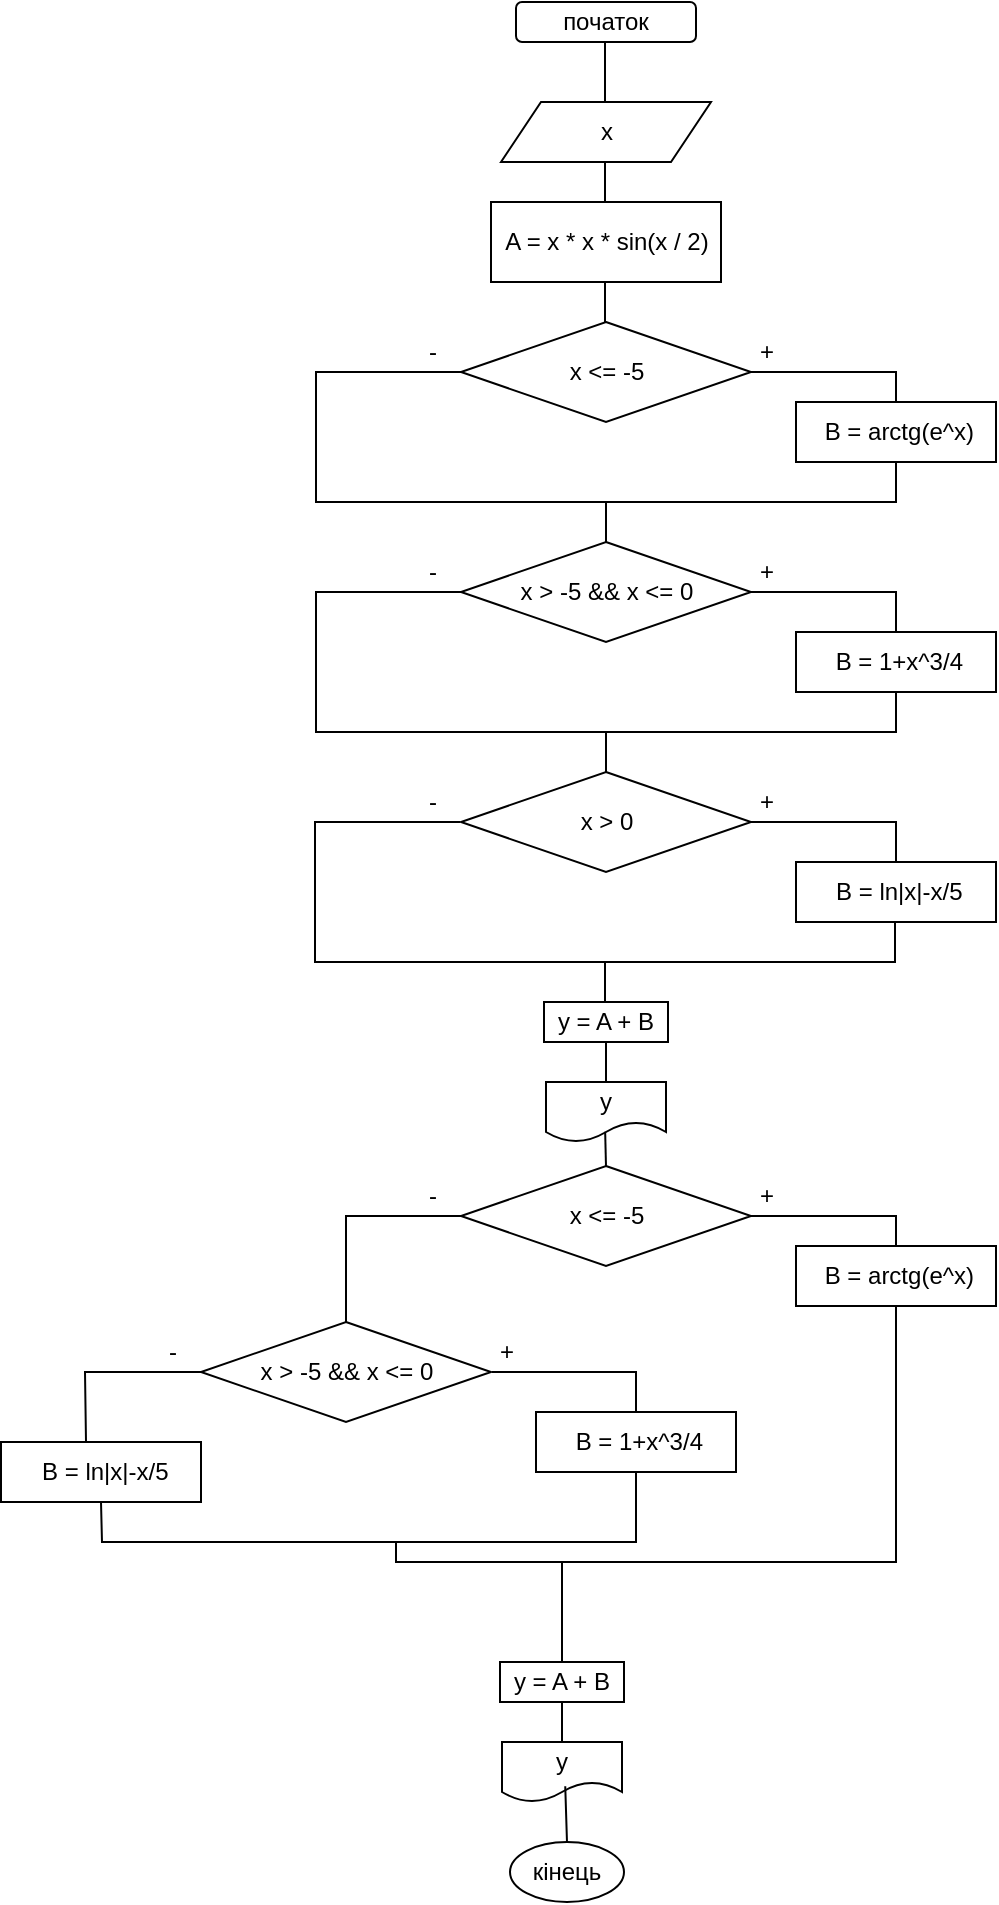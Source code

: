 <mxfile version="24.7.5">
  <diagram id="C5RBs43oDa-KdzZeNtuy" name="Page-1">
    <mxGraphModel dx="1105" dy="1831" grid="1" gridSize="10" guides="1" tooltips="1" connect="1" arrows="1" fold="1" page="1" pageScale="1" pageWidth="827" pageHeight="1169" math="0" shadow="0">
      <root>
        <mxCell id="WIyWlLk6GJQsqaUBKTNV-0" />
        <mxCell id="WIyWlLk6GJQsqaUBKTNV-1" parent="WIyWlLk6GJQsqaUBKTNV-0" />
        <mxCell id="WIyWlLk6GJQsqaUBKTNV-3" value="початок" style="rounded=1;whiteSpace=wrap;html=1;fontSize=12;glass=0;strokeWidth=1;shadow=0;" parent="WIyWlLk6GJQsqaUBKTNV-1" vertex="1">
          <mxGeometry x="360" y="-100" width="90" height="20" as="geometry" />
        </mxCell>
        <mxCell id="gOm9M10wizrIDPV8sYjz-1" value="" style="endArrow=none;html=1;rounded=0;" edge="1" parent="WIyWlLk6GJQsqaUBKTNV-1">
          <mxGeometry width="50" height="50" relative="1" as="geometry">
            <mxPoint x="404.5" y="-50" as="sourcePoint" />
            <mxPoint x="404.5" y="-80" as="targetPoint" />
          </mxGeometry>
        </mxCell>
        <mxCell id="gOm9M10wizrIDPV8sYjz-2" value="х" style="shape=parallelogram;perimeter=parallelogramPerimeter;whiteSpace=wrap;html=1;fixedSize=1;" vertex="1" parent="WIyWlLk6GJQsqaUBKTNV-1">
          <mxGeometry x="352.5" y="-50" width="105" height="30" as="geometry" />
        </mxCell>
        <mxCell id="gOm9M10wizrIDPV8sYjz-3" value="A = x * x * sin(x / 2)" style="rounded=0;whiteSpace=wrap;html=1;" vertex="1" parent="WIyWlLk6GJQsqaUBKTNV-1">
          <mxGeometry x="347.5" width="115" height="40" as="geometry" />
        </mxCell>
        <mxCell id="gOm9M10wizrIDPV8sYjz-4" value="" style="endArrow=none;html=1;rounded=0;" edge="1" parent="WIyWlLk6GJQsqaUBKTNV-1">
          <mxGeometry width="50" height="50" relative="1" as="geometry">
            <mxPoint x="404.5" as="sourcePoint" />
            <mxPoint x="404.5" y="-20" as="targetPoint" />
          </mxGeometry>
        </mxCell>
        <mxCell id="gOm9M10wizrIDPV8sYjz-5" value="x &amp;lt;= -5" style="rhombus;whiteSpace=wrap;html=1;" vertex="1" parent="WIyWlLk6GJQsqaUBKTNV-1">
          <mxGeometry x="332.5" y="60" width="145" height="50" as="geometry" />
        </mxCell>
        <mxCell id="gOm9M10wizrIDPV8sYjz-7" value="&amp;nbsp;B = arctg(e^x)" style="rounded=0;whiteSpace=wrap;html=1;" vertex="1" parent="WIyWlLk6GJQsqaUBKTNV-1">
          <mxGeometry x="500" y="100" width="100" height="30" as="geometry" />
        </mxCell>
        <mxCell id="gOm9M10wizrIDPV8sYjz-8" value="x &amp;gt; -5 &amp;amp;&amp;amp; x &amp;lt;= 0" style="rhombus;whiteSpace=wrap;html=1;" vertex="1" parent="WIyWlLk6GJQsqaUBKTNV-1">
          <mxGeometry x="332.5" y="170" width="145" height="50" as="geometry" />
        </mxCell>
        <mxCell id="gOm9M10wizrIDPV8sYjz-9" style="edgeStyle=orthogonalEdgeStyle;rounded=0;orthogonalLoop=1;jettySize=auto;html=1;exitX=0.5;exitY=1;exitDx=0;exitDy=0;" edge="1" parent="WIyWlLk6GJQsqaUBKTNV-1" source="gOm9M10wizrIDPV8sYjz-7" target="gOm9M10wizrIDPV8sYjz-7">
          <mxGeometry relative="1" as="geometry" />
        </mxCell>
        <mxCell id="gOm9M10wizrIDPV8sYjz-12" value="" style="endArrow=none;html=1;rounded=0;exitX=1;exitY=0.5;exitDx=0;exitDy=0;" edge="1" parent="WIyWlLk6GJQsqaUBKTNV-1" source="gOm9M10wizrIDPV8sYjz-5">
          <mxGeometry width="50" height="50" relative="1" as="geometry">
            <mxPoint x="486" y="84.5" as="sourcePoint" />
            <mxPoint x="550" y="100" as="targetPoint" />
            <Array as="points">
              <mxPoint x="550" y="85" />
            </Array>
          </mxGeometry>
        </mxCell>
        <mxCell id="gOm9M10wizrIDPV8sYjz-14" value="" style="endArrow=none;html=1;rounded=0;exitX=0.5;exitY=0;exitDx=0;exitDy=0;entryX=0.5;entryY=1;entryDx=0;entryDy=0;" edge="1" parent="WIyWlLk6GJQsqaUBKTNV-1" source="gOm9M10wizrIDPV8sYjz-8" target="gOm9M10wizrIDPV8sYjz-7">
          <mxGeometry width="50" height="50" relative="1" as="geometry">
            <mxPoint x="500" y="200" as="sourcePoint" />
            <mxPoint x="550" y="150" as="targetPoint" />
            <Array as="points">
              <mxPoint x="405" y="150" />
              <mxPoint x="510" y="150" />
              <mxPoint x="550" y="150" />
            </Array>
          </mxGeometry>
        </mxCell>
        <mxCell id="gOm9M10wizrIDPV8sYjz-15" value="" style="endArrow=none;html=1;rounded=0;entryX=0;entryY=0.5;entryDx=0;entryDy=0;" edge="1" parent="WIyWlLk6GJQsqaUBKTNV-1" target="gOm9M10wizrIDPV8sYjz-5">
          <mxGeometry width="50" height="50" relative="1" as="geometry">
            <mxPoint x="410" y="150" as="sourcePoint" />
            <mxPoint x="332.5" y="80" as="targetPoint" />
            <Array as="points">
              <mxPoint x="260" y="150" />
              <mxPoint x="260" y="85" />
            </Array>
          </mxGeometry>
        </mxCell>
        <mxCell id="gOm9M10wizrIDPV8sYjz-27" value="&amp;nbsp;B = 1+x^3/4" style="rounded=0;whiteSpace=wrap;html=1;" vertex="1" parent="WIyWlLk6GJQsqaUBKTNV-1">
          <mxGeometry x="500" y="215" width="100" height="30" as="geometry" />
        </mxCell>
        <mxCell id="gOm9M10wizrIDPV8sYjz-29" style="edgeStyle=orthogonalEdgeStyle;rounded=0;orthogonalLoop=1;jettySize=auto;html=1;exitX=0.5;exitY=1;exitDx=0;exitDy=0;" edge="1" parent="WIyWlLk6GJQsqaUBKTNV-1" source="gOm9M10wizrIDPV8sYjz-27" target="gOm9M10wizrIDPV8sYjz-27">
          <mxGeometry relative="1" as="geometry" />
        </mxCell>
        <mxCell id="gOm9M10wizrIDPV8sYjz-30" value="" style="endArrow=none;html=1;rounded=0;exitX=1;exitY=0.5;exitDx=0;exitDy=0;" edge="1" parent="WIyWlLk6GJQsqaUBKTNV-1" source="gOm9M10wizrIDPV8sYjz-8">
          <mxGeometry width="50" height="50" relative="1" as="geometry">
            <mxPoint x="470" y="195" as="sourcePoint" />
            <mxPoint x="550" y="215" as="targetPoint" />
            <Array as="points">
              <mxPoint x="550" y="195" />
            </Array>
          </mxGeometry>
        </mxCell>
        <mxCell id="gOm9M10wizrIDPV8sYjz-33" value="" style="endArrow=none;html=1;rounded=0;" edge="1" parent="WIyWlLk6GJQsqaUBKTNV-1">
          <mxGeometry width="50" height="50" relative="1" as="geometry">
            <mxPoint x="404.5" y="60" as="sourcePoint" />
            <mxPoint x="404.5" y="40" as="targetPoint" />
          </mxGeometry>
        </mxCell>
        <mxCell id="gOm9M10wizrIDPV8sYjz-36" value="x &amp;gt; 0" style="rhombus;whiteSpace=wrap;html=1;" vertex="1" parent="WIyWlLk6GJQsqaUBKTNV-1">
          <mxGeometry x="332.5" y="285" width="145" height="50" as="geometry" />
        </mxCell>
        <mxCell id="gOm9M10wizrIDPV8sYjz-37" style="edgeStyle=orthogonalEdgeStyle;rounded=0;orthogonalLoop=1;jettySize=auto;html=1;exitX=0.5;exitY=1;exitDx=0;exitDy=0;" edge="1" parent="WIyWlLk6GJQsqaUBKTNV-1">
          <mxGeometry relative="1" as="geometry">
            <mxPoint x="550" y="245" as="sourcePoint" />
            <mxPoint x="550" y="245" as="targetPoint" />
          </mxGeometry>
        </mxCell>
        <mxCell id="gOm9M10wizrIDPV8sYjz-39" value="" style="endArrow=none;html=1;rounded=0;exitX=0.5;exitY=0;exitDx=0;exitDy=0;entryX=0.5;entryY=1;entryDx=0;entryDy=0;" edge="1" parent="WIyWlLk6GJQsqaUBKTNV-1" source="gOm9M10wizrIDPV8sYjz-36">
          <mxGeometry width="50" height="50" relative="1" as="geometry">
            <mxPoint x="500" y="315" as="sourcePoint" />
            <mxPoint x="550" y="245" as="targetPoint" />
            <Array as="points">
              <mxPoint x="405" y="265" />
              <mxPoint x="510" y="265" />
              <mxPoint x="550" y="265" />
            </Array>
          </mxGeometry>
        </mxCell>
        <mxCell id="gOm9M10wizrIDPV8sYjz-40" value="" style="endArrow=none;html=1;rounded=0;entryX=0;entryY=0.5;entryDx=0;entryDy=0;" edge="1" parent="WIyWlLk6GJQsqaUBKTNV-1" target="gOm9M10wizrIDPV8sYjz-8">
          <mxGeometry width="50" height="50" relative="1" as="geometry">
            <mxPoint x="410" y="265" as="sourcePoint" />
            <mxPoint x="332.5" y="200" as="targetPoint" />
            <Array as="points">
              <mxPoint x="260" y="265" />
              <mxPoint x="260" y="195" />
            </Array>
          </mxGeometry>
        </mxCell>
        <mxCell id="gOm9M10wizrIDPV8sYjz-41" value="&amp;nbsp;B = ln|x|-x/5" style="rounded=0;whiteSpace=wrap;html=1;" vertex="1" parent="WIyWlLk6GJQsqaUBKTNV-1">
          <mxGeometry x="500" y="330" width="100" height="30" as="geometry" />
        </mxCell>
        <mxCell id="gOm9M10wizrIDPV8sYjz-42" style="edgeStyle=orthogonalEdgeStyle;rounded=0;orthogonalLoop=1;jettySize=auto;html=1;exitX=0.5;exitY=1;exitDx=0;exitDy=0;" edge="1" parent="WIyWlLk6GJQsqaUBKTNV-1" source="gOm9M10wizrIDPV8sYjz-41" target="gOm9M10wizrIDPV8sYjz-41">
          <mxGeometry relative="1" as="geometry" />
        </mxCell>
        <mxCell id="gOm9M10wizrIDPV8sYjz-43" value="" style="endArrow=none;html=1;rounded=0;exitX=1;exitY=0.5;exitDx=0;exitDy=0;" edge="1" parent="WIyWlLk6GJQsqaUBKTNV-1" source="gOm9M10wizrIDPV8sYjz-36">
          <mxGeometry width="50" height="50" relative="1" as="geometry">
            <mxPoint x="470" y="310" as="sourcePoint" />
            <mxPoint x="550" y="330" as="targetPoint" />
            <Array as="points">
              <mxPoint x="550" y="310" />
            </Array>
          </mxGeometry>
        </mxCell>
        <mxCell id="gOm9M10wizrIDPV8sYjz-47" style="edgeStyle=orthogonalEdgeStyle;rounded=0;orthogonalLoop=1;jettySize=auto;html=1;exitX=0.5;exitY=1;exitDx=0;exitDy=0;" edge="1" parent="WIyWlLk6GJQsqaUBKTNV-1">
          <mxGeometry relative="1" as="geometry">
            <mxPoint x="549.5" y="360" as="sourcePoint" />
            <mxPoint x="549.5" y="360" as="targetPoint" />
          </mxGeometry>
        </mxCell>
        <mxCell id="gOm9M10wizrIDPV8sYjz-49" style="edgeStyle=orthogonalEdgeStyle;rounded=0;orthogonalLoop=1;jettySize=auto;html=1;exitX=0.5;exitY=1;exitDx=0;exitDy=0;" edge="1" parent="WIyWlLk6GJQsqaUBKTNV-1">
          <mxGeometry relative="1" as="geometry">
            <mxPoint x="549.5" y="360" as="sourcePoint" />
            <mxPoint x="549.5" y="360" as="targetPoint" />
          </mxGeometry>
        </mxCell>
        <mxCell id="gOm9M10wizrIDPV8sYjz-50" value="" style="endArrow=none;html=1;rounded=0;exitX=0.5;exitY=0;exitDx=0;exitDy=0;entryX=0.5;entryY=1;entryDx=0;entryDy=0;" edge="1" parent="WIyWlLk6GJQsqaUBKTNV-1">
          <mxGeometry width="50" height="50" relative="1" as="geometry">
            <mxPoint x="404.5" y="400" as="sourcePoint" />
            <mxPoint x="549.5" y="360" as="targetPoint" />
            <Array as="points">
              <mxPoint x="404.5" y="380" />
              <mxPoint x="509.5" y="380" />
              <mxPoint x="549.5" y="380" />
            </Array>
          </mxGeometry>
        </mxCell>
        <mxCell id="gOm9M10wizrIDPV8sYjz-51" value="" style="endArrow=none;html=1;rounded=0;entryX=0;entryY=0.5;entryDx=0;entryDy=0;" edge="1" parent="WIyWlLk6GJQsqaUBKTNV-1">
          <mxGeometry width="50" height="50" relative="1" as="geometry">
            <mxPoint x="409.5" y="380" as="sourcePoint" />
            <mxPoint x="332" y="310" as="targetPoint" />
            <Array as="points">
              <mxPoint x="259.5" y="380" />
              <mxPoint x="259.5" y="310" />
            </Array>
          </mxGeometry>
        </mxCell>
        <mxCell id="gOm9M10wizrIDPV8sYjz-52" value="y = A + B" style="rounded=0;whiteSpace=wrap;html=1;" vertex="1" parent="WIyWlLk6GJQsqaUBKTNV-1">
          <mxGeometry x="374" y="400" width="62" height="20" as="geometry" />
        </mxCell>
        <mxCell id="gOm9M10wizrIDPV8sYjz-53" value="+" style="text;html=1;align=center;verticalAlign=middle;resizable=0;points=[];autosize=1;strokeColor=none;fillColor=none;" vertex="1" parent="WIyWlLk6GJQsqaUBKTNV-1">
          <mxGeometry x="470" y="60" width="30" height="30" as="geometry" />
        </mxCell>
        <mxCell id="gOm9M10wizrIDPV8sYjz-54" value="+" style="text;html=1;align=center;verticalAlign=middle;resizable=0;points=[];autosize=1;strokeColor=none;fillColor=none;" vertex="1" parent="WIyWlLk6GJQsqaUBKTNV-1">
          <mxGeometry x="470" y="170" width="30" height="30" as="geometry" />
        </mxCell>
        <mxCell id="gOm9M10wizrIDPV8sYjz-55" value="+" style="text;html=1;align=center;verticalAlign=middle;resizable=0;points=[];autosize=1;strokeColor=none;fillColor=none;" vertex="1" parent="WIyWlLk6GJQsqaUBKTNV-1">
          <mxGeometry x="470" y="285" width="30" height="30" as="geometry" />
        </mxCell>
        <mxCell id="gOm9M10wizrIDPV8sYjz-56" value="-" style="text;html=1;align=center;verticalAlign=middle;resizable=0;points=[];autosize=1;strokeColor=none;fillColor=none;" vertex="1" parent="WIyWlLk6GJQsqaUBKTNV-1">
          <mxGeometry x="302.5" y="285" width="30" height="30" as="geometry" />
        </mxCell>
        <mxCell id="gOm9M10wizrIDPV8sYjz-58" value="-" style="text;html=1;align=center;verticalAlign=middle;resizable=0;points=[];autosize=1;strokeColor=none;fillColor=none;" vertex="1" parent="WIyWlLk6GJQsqaUBKTNV-1">
          <mxGeometry x="302.5" y="170" width="30" height="30" as="geometry" />
        </mxCell>
        <mxCell id="gOm9M10wizrIDPV8sYjz-59" value="-" style="text;html=1;align=center;verticalAlign=middle;resizable=0;points=[];autosize=1;strokeColor=none;fillColor=none;" vertex="1" parent="WIyWlLk6GJQsqaUBKTNV-1">
          <mxGeometry x="302.5" y="60" width="30" height="30" as="geometry" />
        </mxCell>
        <mxCell id="gOm9M10wizrIDPV8sYjz-60" value="y" style="shape=document;whiteSpace=wrap;html=1;boundedLbl=1;size=0.333;" vertex="1" parent="WIyWlLk6GJQsqaUBKTNV-1">
          <mxGeometry x="375" y="440" width="60" height="30" as="geometry" />
        </mxCell>
        <mxCell id="gOm9M10wizrIDPV8sYjz-64" value="" style="endArrow=none;html=1;rounded=0;exitX=0.5;exitY=0;exitDx=0;exitDy=0;entryX=0.5;entryY=1;entryDx=0;entryDy=0;" edge="1" parent="WIyWlLk6GJQsqaUBKTNV-1" source="gOm9M10wizrIDPV8sYjz-60" target="gOm9M10wizrIDPV8sYjz-52">
          <mxGeometry width="50" height="50" relative="1" as="geometry">
            <mxPoint x="350" y="470" as="sourcePoint" />
            <mxPoint x="400" y="420" as="targetPoint" />
          </mxGeometry>
        </mxCell>
        <mxCell id="gOm9M10wizrIDPV8sYjz-65" value="x &amp;lt;= -5" style="rhombus;whiteSpace=wrap;html=1;" vertex="1" parent="WIyWlLk6GJQsqaUBKTNV-1">
          <mxGeometry x="332.5" y="482" width="145" height="50" as="geometry" />
        </mxCell>
        <mxCell id="gOm9M10wizrIDPV8sYjz-66" value="&amp;nbsp;B = arctg(e^x)" style="rounded=0;whiteSpace=wrap;html=1;" vertex="1" parent="WIyWlLk6GJQsqaUBKTNV-1">
          <mxGeometry x="500" y="522" width="100" height="30" as="geometry" />
        </mxCell>
        <mxCell id="gOm9M10wizrIDPV8sYjz-68" style="edgeStyle=orthogonalEdgeStyle;rounded=0;orthogonalLoop=1;jettySize=auto;html=1;exitX=0.5;exitY=1;exitDx=0;exitDy=0;" edge="1" parent="WIyWlLk6GJQsqaUBKTNV-1" source="gOm9M10wizrIDPV8sYjz-66" target="gOm9M10wizrIDPV8sYjz-66">
          <mxGeometry relative="1" as="geometry" />
        </mxCell>
        <mxCell id="gOm9M10wizrIDPV8sYjz-69" value="" style="endArrow=none;html=1;rounded=0;exitX=1;exitY=0.5;exitDx=0;exitDy=0;" edge="1" parent="WIyWlLk6GJQsqaUBKTNV-1" source="gOm9M10wizrIDPV8sYjz-65">
          <mxGeometry width="50" height="50" relative="1" as="geometry">
            <mxPoint x="486" y="506.5" as="sourcePoint" />
            <mxPoint x="550" y="522" as="targetPoint" />
            <Array as="points">
              <mxPoint x="550" y="507" />
            </Array>
          </mxGeometry>
        </mxCell>
        <mxCell id="gOm9M10wizrIDPV8sYjz-77" value="+" style="text;html=1;align=center;verticalAlign=middle;resizable=0;points=[];autosize=1;strokeColor=none;fillColor=none;" vertex="1" parent="WIyWlLk6GJQsqaUBKTNV-1">
          <mxGeometry x="470" y="482" width="30" height="30" as="geometry" />
        </mxCell>
        <mxCell id="gOm9M10wizrIDPV8sYjz-80" value="-" style="text;html=1;align=center;verticalAlign=middle;resizable=0;points=[];autosize=1;strokeColor=none;fillColor=none;" vertex="1" parent="WIyWlLk6GJQsqaUBKTNV-1">
          <mxGeometry x="302.5" y="482" width="30" height="30" as="geometry" />
        </mxCell>
        <mxCell id="gOm9M10wizrIDPV8sYjz-81" value="" style="endArrow=none;html=1;rounded=0;exitX=0.5;exitY=0;exitDx=0;exitDy=0;entryX=0.493;entryY=0.83;entryDx=0;entryDy=0;entryPerimeter=0;" edge="1" parent="WIyWlLk6GJQsqaUBKTNV-1" source="gOm9M10wizrIDPV8sYjz-65" target="gOm9M10wizrIDPV8sYjz-60">
          <mxGeometry width="50" height="50" relative="1" as="geometry">
            <mxPoint x="250" y="460" as="sourcePoint" />
            <mxPoint x="300" y="410" as="targetPoint" />
          </mxGeometry>
        </mxCell>
        <mxCell id="gOm9M10wizrIDPV8sYjz-82" value="" style="endArrow=none;html=1;rounded=0;entryX=0;entryY=0.5;entryDx=0;entryDy=0;exitX=0.5;exitY=0;exitDx=0;exitDy=0;" edge="1" parent="WIyWlLk6GJQsqaUBKTNV-1" source="gOm9M10wizrIDPV8sYjz-83" target="gOm9M10wizrIDPV8sYjz-65">
          <mxGeometry width="50" height="50" relative="1" as="geometry">
            <mxPoint x="270" y="570" as="sourcePoint" />
            <mxPoint x="302.5" y="502" as="targetPoint" />
            <Array as="points">
              <mxPoint x="275" y="507" />
            </Array>
          </mxGeometry>
        </mxCell>
        <mxCell id="gOm9M10wizrIDPV8sYjz-83" value="x &amp;gt; -5 &amp;amp;&amp;amp; x &amp;lt;= 0" style="rhombus;whiteSpace=wrap;html=1;" vertex="1" parent="WIyWlLk6GJQsqaUBKTNV-1">
          <mxGeometry x="202.5" y="560" width="145" height="50" as="geometry" />
        </mxCell>
        <mxCell id="gOm9M10wizrIDPV8sYjz-84" value="&amp;nbsp;B = 1+x^3/4" style="rounded=0;whiteSpace=wrap;html=1;" vertex="1" parent="WIyWlLk6GJQsqaUBKTNV-1">
          <mxGeometry x="370" y="605" width="100" height="30" as="geometry" />
        </mxCell>
        <mxCell id="gOm9M10wizrIDPV8sYjz-85" style="edgeStyle=orthogonalEdgeStyle;rounded=0;orthogonalLoop=1;jettySize=auto;html=1;exitX=0.5;exitY=1;exitDx=0;exitDy=0;" edge="1" parent="WIyWlLk6GJQsqaUBKTNV-1" source="gOm9M10wizrIDPV8sYjz-84" target="gOm9M10wizrIDPV8sYjz-84">
          <mxGeometry relative="1" as="geometry" />
        </mxCell>
        <mxCell id="gOm9M10wizrIDPV8sYjz-86" value="" style="endArrow=none;html=1;rounded=0;exitX=1;exitY=0.5;exitDx=0;exitDy=0;" edge="1" parent="WIyWlLk6GJQsqaUBKTNV-1">
          <mxGeometry width="50" height="50" relative="1" as="geometry">
            <mxPoint x="348" y="585" as="sourcePoint" />
            <mxPoint x="420" y="605" as="targetPoint" />
            <Array as="points">
              <mxPoint x="420" y="585" />
            </Array>
          </mxGeometry>
        </mxCell>
        <mxCell id="gOm9M10wizrIDPV8sYjz-87" style="edgeStyle=orthogonalEdgeStyle;rounded=0;orthogonalLoop=1;jettySize=auto;html=1;exitX=0.5;exitY=1;exitDx=0;exitDy=0;" edge="1" parent="WIyWlLk6GJQsqaUBKTNV-1">
          <mxGeometry relative="1" as="geometry">
            <mxPoint x="420" y="635" as="sourcePoint" />
            <mxPoint x="420" y="635" as="targetPoint" />
          </mxGeometry>
        </mxCell>
        <mxCell id="gOm9M10wizrIDPV8sYjz-88" value="+" style="text;html=1;align=center;verticalAlign=middle;resizable=0;points=[];autosize=1;strokeColor=none;fillColor=none;" vertex="1" parent="WIyWlLk6GJQsqaUBKTNV-1">
          <mxGeometry x="340" y="560" width="30" height="30" as="geometry" />
        </mxCell>
        <mxCell id="gOm9M10wizrIDPV8sYjz-89" value="" style="endArrow=none;html=1;rounded=0;entryX=0;entryY=0.5;entryDx=0;entryDy=0;" edge="1" parent="WIyWlLk6GJQsqaUBKTNV-1">
          <mxGeometry width="50" height="50" relative="1" as="geometry">
            <mxPoint x="145" y="620" as="sourcePoint" />
            <mxPoint x="202.5" y="585" as="targetPoint" />
            <Array as="points">
              <mxPoint x="144.5" y="585" />
            </Array>
          </mxGeometry>
        </mxCell>
        <mxCell id="gOm9M10wizrIDPV8sYjz-90" value="-" style="text;html=1;align=center;verticalAlign=middle;resizable=0;points=[];autosize=1;strokeColor=none;fillColor=none;" vertex="1" parent="WIyWlLk6GJQsqaUBKTNV-1">
          <mxGeometry x="172.5" y="560" width="30" height="30" as="geometry" />
        </mxCell>
        <mxCell id="gOm9M10wizrIDPV8sYjz-91" value="&amp;nbsp;B = ln|x|-x/5" style="rounded=0;whiteSpace=wrap;html=1;" vertex="1" parent="WIyWlLk6GJQsqaUBKTNV-1">
          <mxGeometry x="102.5" y="620" width="100" height="30" as="geometry" />
        </mxCell>
        <mxCell id="gOm9M10wizrIDPV8sYjz-92" value="" style="endArrow=none;html=1;rounded=0;exitX=0.5;exitY=0;exitDx=0;exitDy=0;" edge="1" parent="WIyWlLk6GJQsqaUBKTNV-1" source="gOm9M10wizrIDPV8sYjz-93">
          <mxGeometry width="50" height="50" relative="1" as="geometry">
            <mxPoint x="550" y="690" as="sourcePoint" />
            <mxPoint x="550" y="552" as="targetPoint" />
            <Array as="points">
              <mxPoint x="383" y="680" />
              <mxPoint x="550" y="680" />
            </Array>
          </mxGeometry>
        </mxCell>
        <mxCell id="gOm9M10wizrIDPV8sYjz-93" value="y = A + B" style="rounded=0;whiteSpace=wrap;html=1;" vertex="1" parent="WIyWlLk6GJQsqaUBKTNV-1">
          <mxGeometry x="352" y="730" width="62" height="20" as="geometry" />
        </mxCell>
        <mxCell id="gOm9M10wizrIDPV8sYjz-94" value="y" style="shape=document;whiteSpace=wrap;html=1;boundedLbl=1;size=0.333;" vertex="1" parent="WIyWlLk6GJQsqaUBKTNV-1">
          <mxGeometry x="353" y="770" width="60" height="30" as="geometry" />
        </mxCell>
        <mxCell id="gOm9M10wizrIDPV8sYjz-95" value="" style="endArrow=none;html=1;rounded=0;exitX=0.5;exitY=0;exitDx=0;exitDy=0;entryX=0.5;entryY=1;entryDx=0;entryDy=0;" edge="1" parent="WIyWlLk6GJQsqaUBKTNV-1" source="gOm9M10wizrIDPV8sYjz-94" target="gOm9M10wizrIDPV8sYjz-93">
          <mxGeometry width="50" height="50" relative="1" as="geometry">
            <mxPoint x="328" y="800" as="sourcePoint" />
            <mxPoint x="378" y="750" as="targetPoint" />
          </mxGeometry>
        </mxCell>
        <mxCell id="gOm9M10wizrIDPV8sYjz-96" value="" style="endArrow=none;html=1;rounded=0;" edge="1" parent="WIyWlLk6GJQsqaUBKTNV-1">
          <mxGeometry width="50" height="50" relative="1" as="geometry">
            <mxPoint x="390" y="680" as="sourcePoint" />
            <mxPoint x="420" y="635" as="targetPoint" />
            <Array as="points">
              <mxPoint x="300" y="680" />
              <mxPoint x="300" y="670" />
              <mxPoint x="420" y="670" />
            </Array>
          </mxGeometry>
        </mxCell>
        <mxCell id="gOm9M10wizrIDPV8sYjz-98" value="" style="endArrow=none;html=1;rounded=0;entryX=0.5;entryY=1;entryDx=0;entryDy=0;" edge="1" parent="WIyWlLk6GJQsqaUBKTNV-1" target="gOm9M10wizrIDPV8sYjz-91">
          <mxGeometry width="50" height="50" relative="1" as="geometry">
            <mxPoint x="300" y="670" as="sourcePoint" />
            <mxPoint x="170" y="720" as="targetPoint" />
            <Array as="points">
              <mxPoint x="153" y="670" />
            </Array>
          </mxGeometry>
        </mxCell>
        <mxCell id="gOm9M10wizrIDPV8sYjz-99" value="кінець" style="ellipse;whiteSpace=wrap;html=1;" vertex="1" parent="WIyWlLk6GJQsqaUBKTNV-1">
          <mxGeometry x="357" y="820" width="57" height="30" as="geometry" />
        </mxCell>
        <mxCell id="gOm9M10wizrIDPV8sYjz-100" value="" style="endArrow=none;html=1;rounded=0;exitX=0.5;exitY=0;exitDx=0;exitDy=0;entryX=0.527;entryY=0.737;entryDx=0;entryDy=0;entryPerimeter=0;" edge="1" parent="WIyWlLk6GJQsqaUBKTNV-1" source="gOm9M10wizrIDPV8sYjz-99" target="gOm9M10wizrIDPV8sYjz-94">
          <mxGeometry width="50" height="50" relative="1" as="geometry">
            <mxPoint x="332.5" y="850" as="sourcePoint" />
            <mxPoint x="382.5" y="800" as="targetPoint" />
            <Array as="points" />
          </mxGeometry>
        </mxCell>
      </root>
    </mxGraphModel>
  </diagram>
</mxfile>
